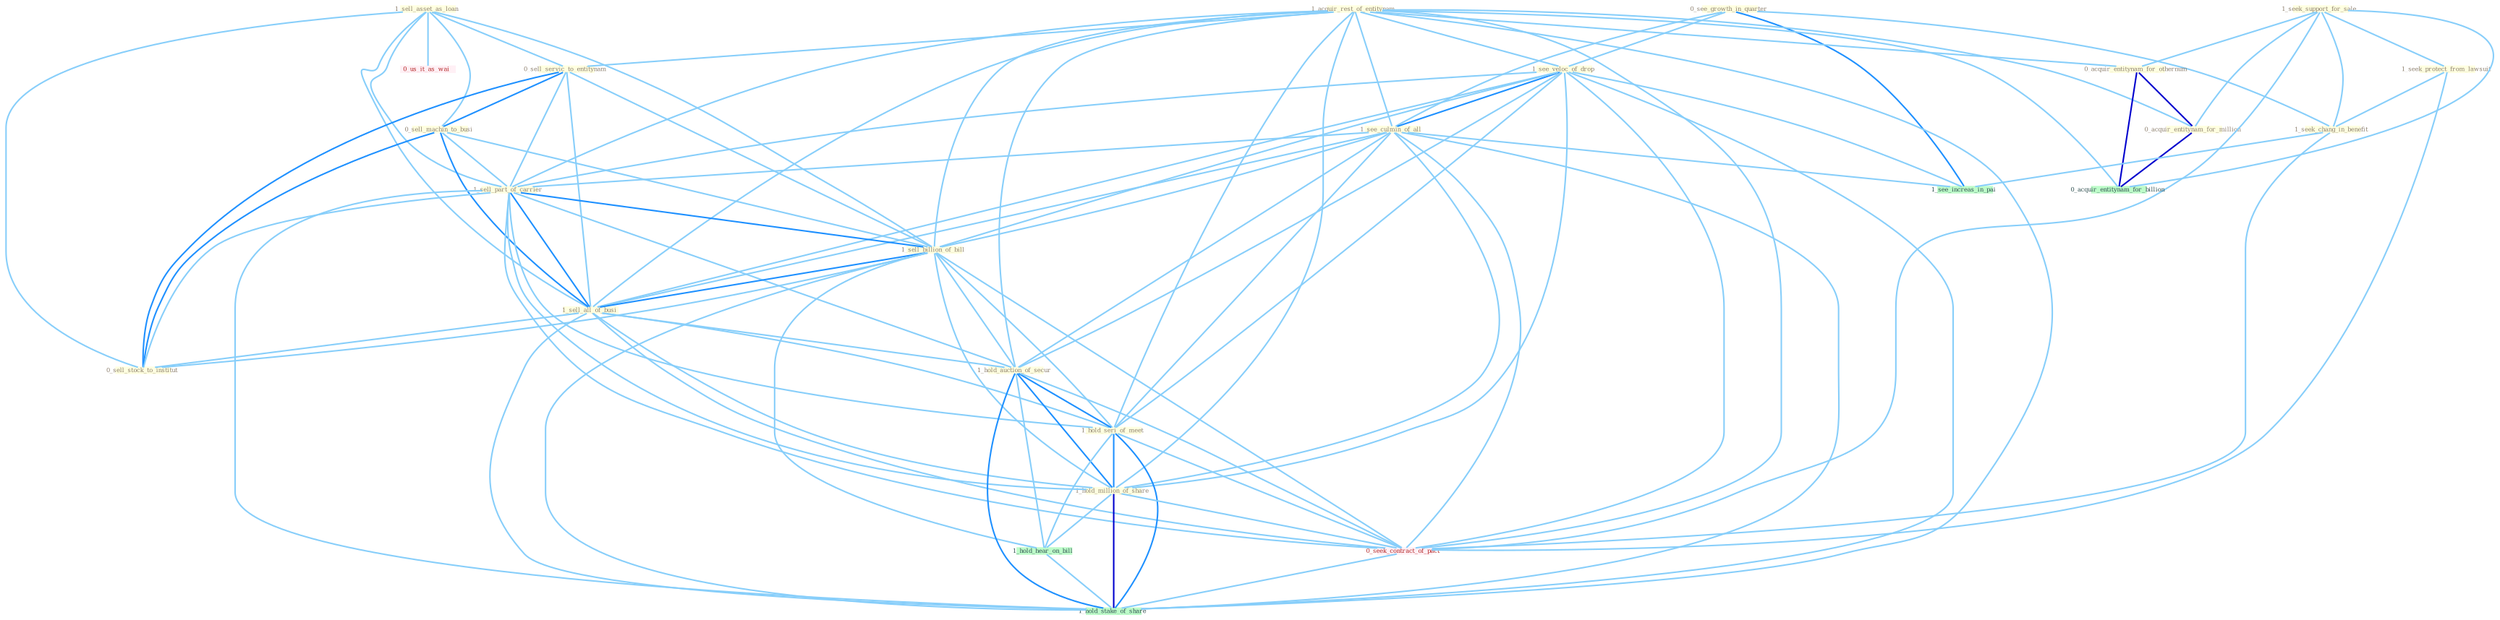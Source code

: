 Graph G{ 
    node
    [shape=polygon,style=filled,width=.5,height=.06,color="#BDFCC9",fixedsize=true,fontsize=4,
    fontcolor="#2f4f4f"];
    {node
    [color="#ffffe0", fontcolor="#8b7d6b"] "0_see_growth_in_quarter " "1_seek_support_for_sale " "1_acquir_rest_of_entitynam " "1_sell_asset_as_loan " "1_see_veloc_of_drop " "1_see_culmin_of_all " "0_acquir_entitynam_for_othernum " "0_sell_servic_to_entitynam " "0_sell_machin_to_busi " "1_seek_protect_from_lawsuit " "1_sell_part_of_carrier " "1_sell_billion_of_bill " "0_acquir_entitynam_for_million " "1_sell_all_of_busi " "0_sell_stock_to_institut " "1_hold_auction_of_secur " "1_hold_seri_of_meet " "1_hold_million_of_share " "1_seek_chang_in_benefit "}
{node [color="#fff0f5", fontcolor="#b22222"] "0_seek_contract_of_pact " "0_us_it_as_wai "}
edge [color="#B0E2FF"];

	"0_see_growth_in_quarter " -- "1_see_veloc_of_drop " [w="1", color="#87cefa" ];
	"0_see_growth_in_quarter " -- "1_see_culmin_of_all " [w="1", color="#87cefa" ];
	"0_see_growth_in_quarter " -- "1_seek_chang_in_benefit " [w="1", color="#87cefa" ];
	"0_see_growth_in_quarter " -- "1_see_increas_in_pai " [w="2", color="#1e90ff" , len=0.8];
	"1_seek_support_for_sale " -- "0_acquir_entitynam_for_othernum " [w="1", color="#87cefa" ];
	"1_seek_support_for_sale " -- "1_seek_protect_from_lawsuit " [w="1", color="#87cefa" ];
	"1_seek_support_for_sale " -- "0_acquir_entitynam_for_million " [w="1", color="#87cefa" ];
	"1_seek_support_for_sale " -- "1_seek_chang_in_benefit " [w="1", color="#87cefa" ];
	"1_seek_support_for_sale " -- "0_seek_contract_of_pact " [w="1", color="#87cefa" ];
	"1_seek_support_for_sale " -- "0_acquir_entitynam_for_billion " [w="1", color="#87cefa" ];
	"1_acquir_rest_of_entitynam " -- "1_see_veloc_of_drop " [w="1", color="#87cefa" ];
	"1_acquir_rest_of_entitynam " -- "1_see_culmin_of_all " [w="1", color="#87cefa" ];
	"1_acquir_rest_of_entitynam " -- "0_acquir_entitynam_for_othernum " [w="1", color="#87cefa" ];
	"1_acquir_rest_of_entitynam " -- "0_sell_servic_to_entitynam " [w="1", color="#87cefa" ];
	"1_acquir_rest_of_entitynam " -- "1_sell_part_of_carrier " [w="1", color="#87cefa" ];
	"1_acquir_rest_of_entitynam " -- "1_sell_billion_of_bill " [w="1", color="#87cefa" ];
	"1_acquir_rest_of_entitynam " -- "0_acquir_entitynam_for_million " [w="1", color="#87cefa" ];
	"1_acquir_rest_of_entitynam " -- "1_sell_all_of_busi " [w="1", color="#87cefa" ];
	"1_acquir_rest_of_entitynam " -- "1_hold_auction_of_secur " [w="1", color="#87cefa" ];
	"1_acquir_rest_of_entitynam " -- "1_hold_seri_of_meet " [w="1", color="#87cefa" ];
	"1_acquir_rest_of_entitynam " -- "1_hold_million_of_share " [w="1", color="#87cefa" ];
	"1_acquir_rest_of_entitynam " -- "0_seek_contract_of_pact " [w="1", color="#87cefa" ];
	"1_acquir_rest_of_entitynam " -- "0_acquir_entitynam_for_billion " [w="1", color="#87cefa" ];
	"1_acquir_rest_of_entitynam " -- "1_hold_stake_of_share " [w="1", color="#87cefa" ];
	"1_sell_asset_as_loan " -- "0_sell_servic_to_entitynam " [w="1", color="#87cefa" ];
	"1_sell_asset_as_loan " -- "0_sell_machin_to_busi " [w="1", color="#87cefa" ];
	"1_sell_asset_as_loan " -- "1_sell_part_of_carrier " [w="1", color="#87cefa" ];
	"1_sell_asset_as_loan " -- "1_sell_billion_of_bill " [w="1", color="#87cefa" ];
	"1_sell_asset_as_loan " -- "1_sell_all_of_busi " [w="1", color="#87cefa" ];
	"1_sell_asset_as_loan " -- "0_sell_stock_to_institut " [w="1", color="#87cefa" ];
	"1_sell_asset_as_loan " -- "0_us_it_as_wai " [w="1", color="#87cefa" ];
	"1_see_veloc_of_drop " -- "1_see_culmin_of_all " [w="2", color="#1e90ff" , len=0.8];
	"1_see_veloc_of_drop " -- "1_sell_part_of_carrier " [w="1", color="#87cefa" ];
	"1_see_veloc_of_drop " -- "1_sell_billion_of_bill " [w="1", color="#87cefa" ];
	"1_see_veloc_of_drop " -- "1_sell_all_of_busi " [w="1", color="#87cefa" ];
	"1_see_veloc_of_drop " -- "1_hold_auction_of_secur " [w="1", color="#87cefa" ];
	"1_see_veloc_of_drop " -- "1_hold_seri_of_meet " [w="1", color="#87cefa" ];
	"1_see_veloc_of_drop " -- "1_hold_million_of_share " [w="1", color="#87cefa" ];
	"1_see_veloc_of_drop " -- "0_seek_contract_of_pact " [w="1", color="#87cefa" ];
	"1_see_veloc_of_drop " -- "1_see_increas_in_pai " [w="1", color="#87cefa" ];
	"1_see_veloc_of_drop " -- "1_hold_stake_of_share " [w="1", color="#87cefa" ];
	"1_see_culmin_of_all " -- "1_sell_part_of_carrier " [w="1", color="#87cefa" ];
	"1_see_culmin_of_all " -- "1_sell_billion_of_bill " [w="1", color="#87cefa" ];
	"1_see_culmin_of_all " -- "1_sell_all_of_busi " [w="1", color="#87cefa" ];
	"1_see_culmin_of_all " -- "1_hold_auction_of_secur " [w="1", color="#87cefa" ];
	"1_see_culmin_of_all " -- "1_hold_seri_of_meet " [w="1", color="#87cefa" ];
	"1_see_culmin_of_all " -- "1_hold_million_of_share " [w="1", color="#87cefa" ];
	"1_see_culmin_of_all " -- "0_seek_contract_of_pact " [w="1", color="#87cefa" ];
	"1_see_culmin_of_all " -- "1_see_increas_in_pai " [w="1", color="#87cefa" ];
	"1_see_culmin_of_all " -- "1_hold_stake_of_share " [w="1", color="#87cefa" ];
	"0_acquir_entitynam_for_othernum " -- "0_acquir_entitynam_for_million " [w="3", color="#0000cd" , len=0.6];
	"0_acquir_entitynam_for_othernum " -- "0_acquir_entitynam_for_billion " [w="3", color="#0000cd" , len=0.6];
	"0_sell_servic_to_entitynam " -- "0_sell_machin_to_busi " [w="2", color="#1e90ff" , len=0.8];
	"0_sell_servic_to_entitynam " -- "1_sell_part_of_carrier " [w="1", color="#87cefa" ];
	"0_sell_servic_to_entitynam " -- "1_sell_billion_of_bill " [w="1", color="#87cefa" ];
	"0_sell_servic_to_entitynam " -- "1_sell_all_of_busi " [w="1", color="#87cefa" ];
	"0_sell_servic_to_entitynam " -- "0_sell_stock_to_institut " [w="2", color="#1e90ff" , len=0.8];
	"0_sell_machin_to_busi " -- "1_sell_part_of_carrier " [w="1", color="#87cefa" ];
	"0_sell_machin_to_busi " -- "1_sell_billion_of_bill " [w="1", color="#87cefa" ];
	"0_sell_machin_to_busi " -- "1_sell_all_of_busi " [w="2", color="#1e90ff" , len=0.8];
	"0_sell_machin_to_busi " -- "0_sell_stock_to_institut " [w="2", color="#1e90ff" , len=0.8];
	"1_seek_protect_from_lawsuit " -- "1_seek_chang_in_benefit " [w="1", color="#87cefa" ];
	"1_seek_protect_from_lawsuit " -- "0_seek_contract_of_pact " [w="1", color="#87cefa" ];
	"1_sell_part_of_carrier " -- "1_sell_billion_of_bill " [w="2", color="#1e90ff" , len=0.8];
	"1_sell_part_of_carrier " -- "1_sell_all_of_busi " [w="2", color="#1e90ff" , len=0.8];
	"1_sell_part_of_carrier " -- "0_sell_stock_to_institut " [w="1", color="#87cefa" ];
	"1_sell_part_of_carrier " -- "1_hold_auction_of_secur " [w="1", color="#87cefa" ];
	"1_sell_part_of_carrier " -- "1_hold_seri_of_meet " [w="1", color="#87cefa" ];
	"1_sell_part_of_carrier " -- "1_hold_million_of_share " [w="1", color="#87cefa" ];
	"1_sell_part_of_carrier " -- "0_seek_contract_of_pact " [w="1", color="#87cefa" ];
	"1_sell_part_of_carrier " -- "1_hold_stake_of_share " [w="1", color="#87cefa" ];
	"1_sell_billion_of_bill " -- "1_sell_all_of_busi " [w="2", color="#1e90ff" , len=0.8];
	"1_sell_billion_of_bill " -- "0_sell_stock_to_institut " [w="1", color="#87cefa" ];
	"1_sell_billion_of_bill " -- "1_hold_auction_of_secur " [w="1", color="#87cefa" ];
	"1_sell_billion_of_bill " -- "1_hold_seri_of_meet " [w="1", color="#87cefa" ];
	"1_sell_billion_of_bill " -- "1_hold_million_of_share " [w="1", color="#87cefa" ];
	"1_sell_billion_of_bill " -- "0_seek_contract_of_pact " [w="1", color="#87cefa" ];
	"1_sell_billion_of_bill " -- "1_hold_hear_on_bill " [w="1", color="#87cefa" ];
	"1_sell_billion_of_bill " -- "1_hold_stake_of_share " [w="1", color="#87cefa" ];
	"0_acquir_entitynam_for_million " -- "0_acquir_entitynam_for_billion " [w="3", color="#0000cd" , len=0.6];
	"1_sell_all_of_busi " -- "0_sell_stock_to_institut " [w="1", color="#87cefa" ];
	"1_sell_all_of_busi " -- "1_hold_auction_of_secur " [w="1", color="#87cefa" ];
	"1_sell_all_of_busi " -- "1_hold_seri_of_meet " [w="1", color="#87cefa" ];
	"1_sell_all_of_busi " -- "1_hold_million_of_share " [w="1", color="#87cefa" ];
	"1_sell_all_of_busi " -- "0_seek_contract_of_pact " [w="1", color="#87cefa" ];
	"1_sell_all_of_busi " -- "1_hold_stake_of_share " [w="1", color="#87cefa" ];
	"1_hold_auction_of_secur " -- "1_hold_seri_of_meet " [w="2", color="#1e90ff" , len=0.8];
	"1_hold_auction_of_secur " -- "1_hold_million_of_share " [w="2", color="#1e90ff" , len=0.8];
	"1_hold_auction_of_secur " -- "0_seek_contract_of_pact " [w="1", color="#87cefa" ];
	"1_hold_auction_of_secur " -- "1_hold_hear_on_bill " [w="1", color="#87cefa" ];
	"1_hold_auction_of_secur " -- "1_hold_stake_of_share " [w="2", color="#1e90ff" , len=0.8];
	"1_hold_seri_of_meet " -- "1_hold_million_of_share " [w="2", color="#1e90ff" , len=0.8];
	"1_hold_seri_of_meet " -- "0_seek_contract_of_pact " [w="1", color="#87cefa" ];
	"1_hold_seri_of_meet " -- "1_hold_hear_on_bill " [w="1", color="#87cefa" ];
	"1_hold_seri_of_meet " -- "1_hold_stake_of_share " [w="2", color="#1e90ff" , len=0.8];
	"1_hold_million_of_share " -- "0_seek_contract_of_pact " [w="1", color="#87cefa" ];
	"1_hold_million_of_share " -- "1_hold_hear_on_bill " [w="1", color="#87cefa" ];
	"1_hold_million_of_share " -- "1_hold_stake_of_share " [w="3", color="#0000cd" , len=0.6];
	"1_seek_chang_in_benefit " -- "0_seek_contract_of_pact " [w="1", color="#87cefa" ];
	"1_seek_chang_in_benefit " -- "1_see_increas_in_pai " [w="1", color="#87cefa" ];
	"0_seek_contract_of_pact " -- "1_hold_stake_of_share " [w="1", color="#87cefa" ];
	"1_hold_hear_on_bill " -- "1_hold_stake_of_share " [w="1", color="#87cefa" ];
}